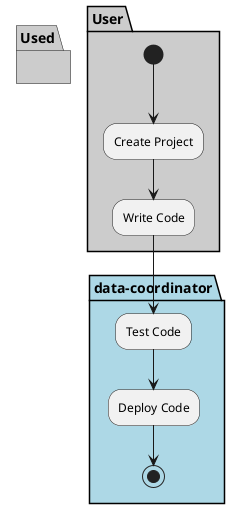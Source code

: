 @startuml

partition "data-coordinator" {

}

partition User  #cccccc {
  (*) --> "Create Project"
  --> "Write Code"
}

partition "data-coordinator" #lightblue {
  "Write Code" --> "Test Code"
  "Test Code" --> "Deploy Code"
  "Deploy Code" --> (*)
}

partition Used  #cccccc {
}
@enduml
